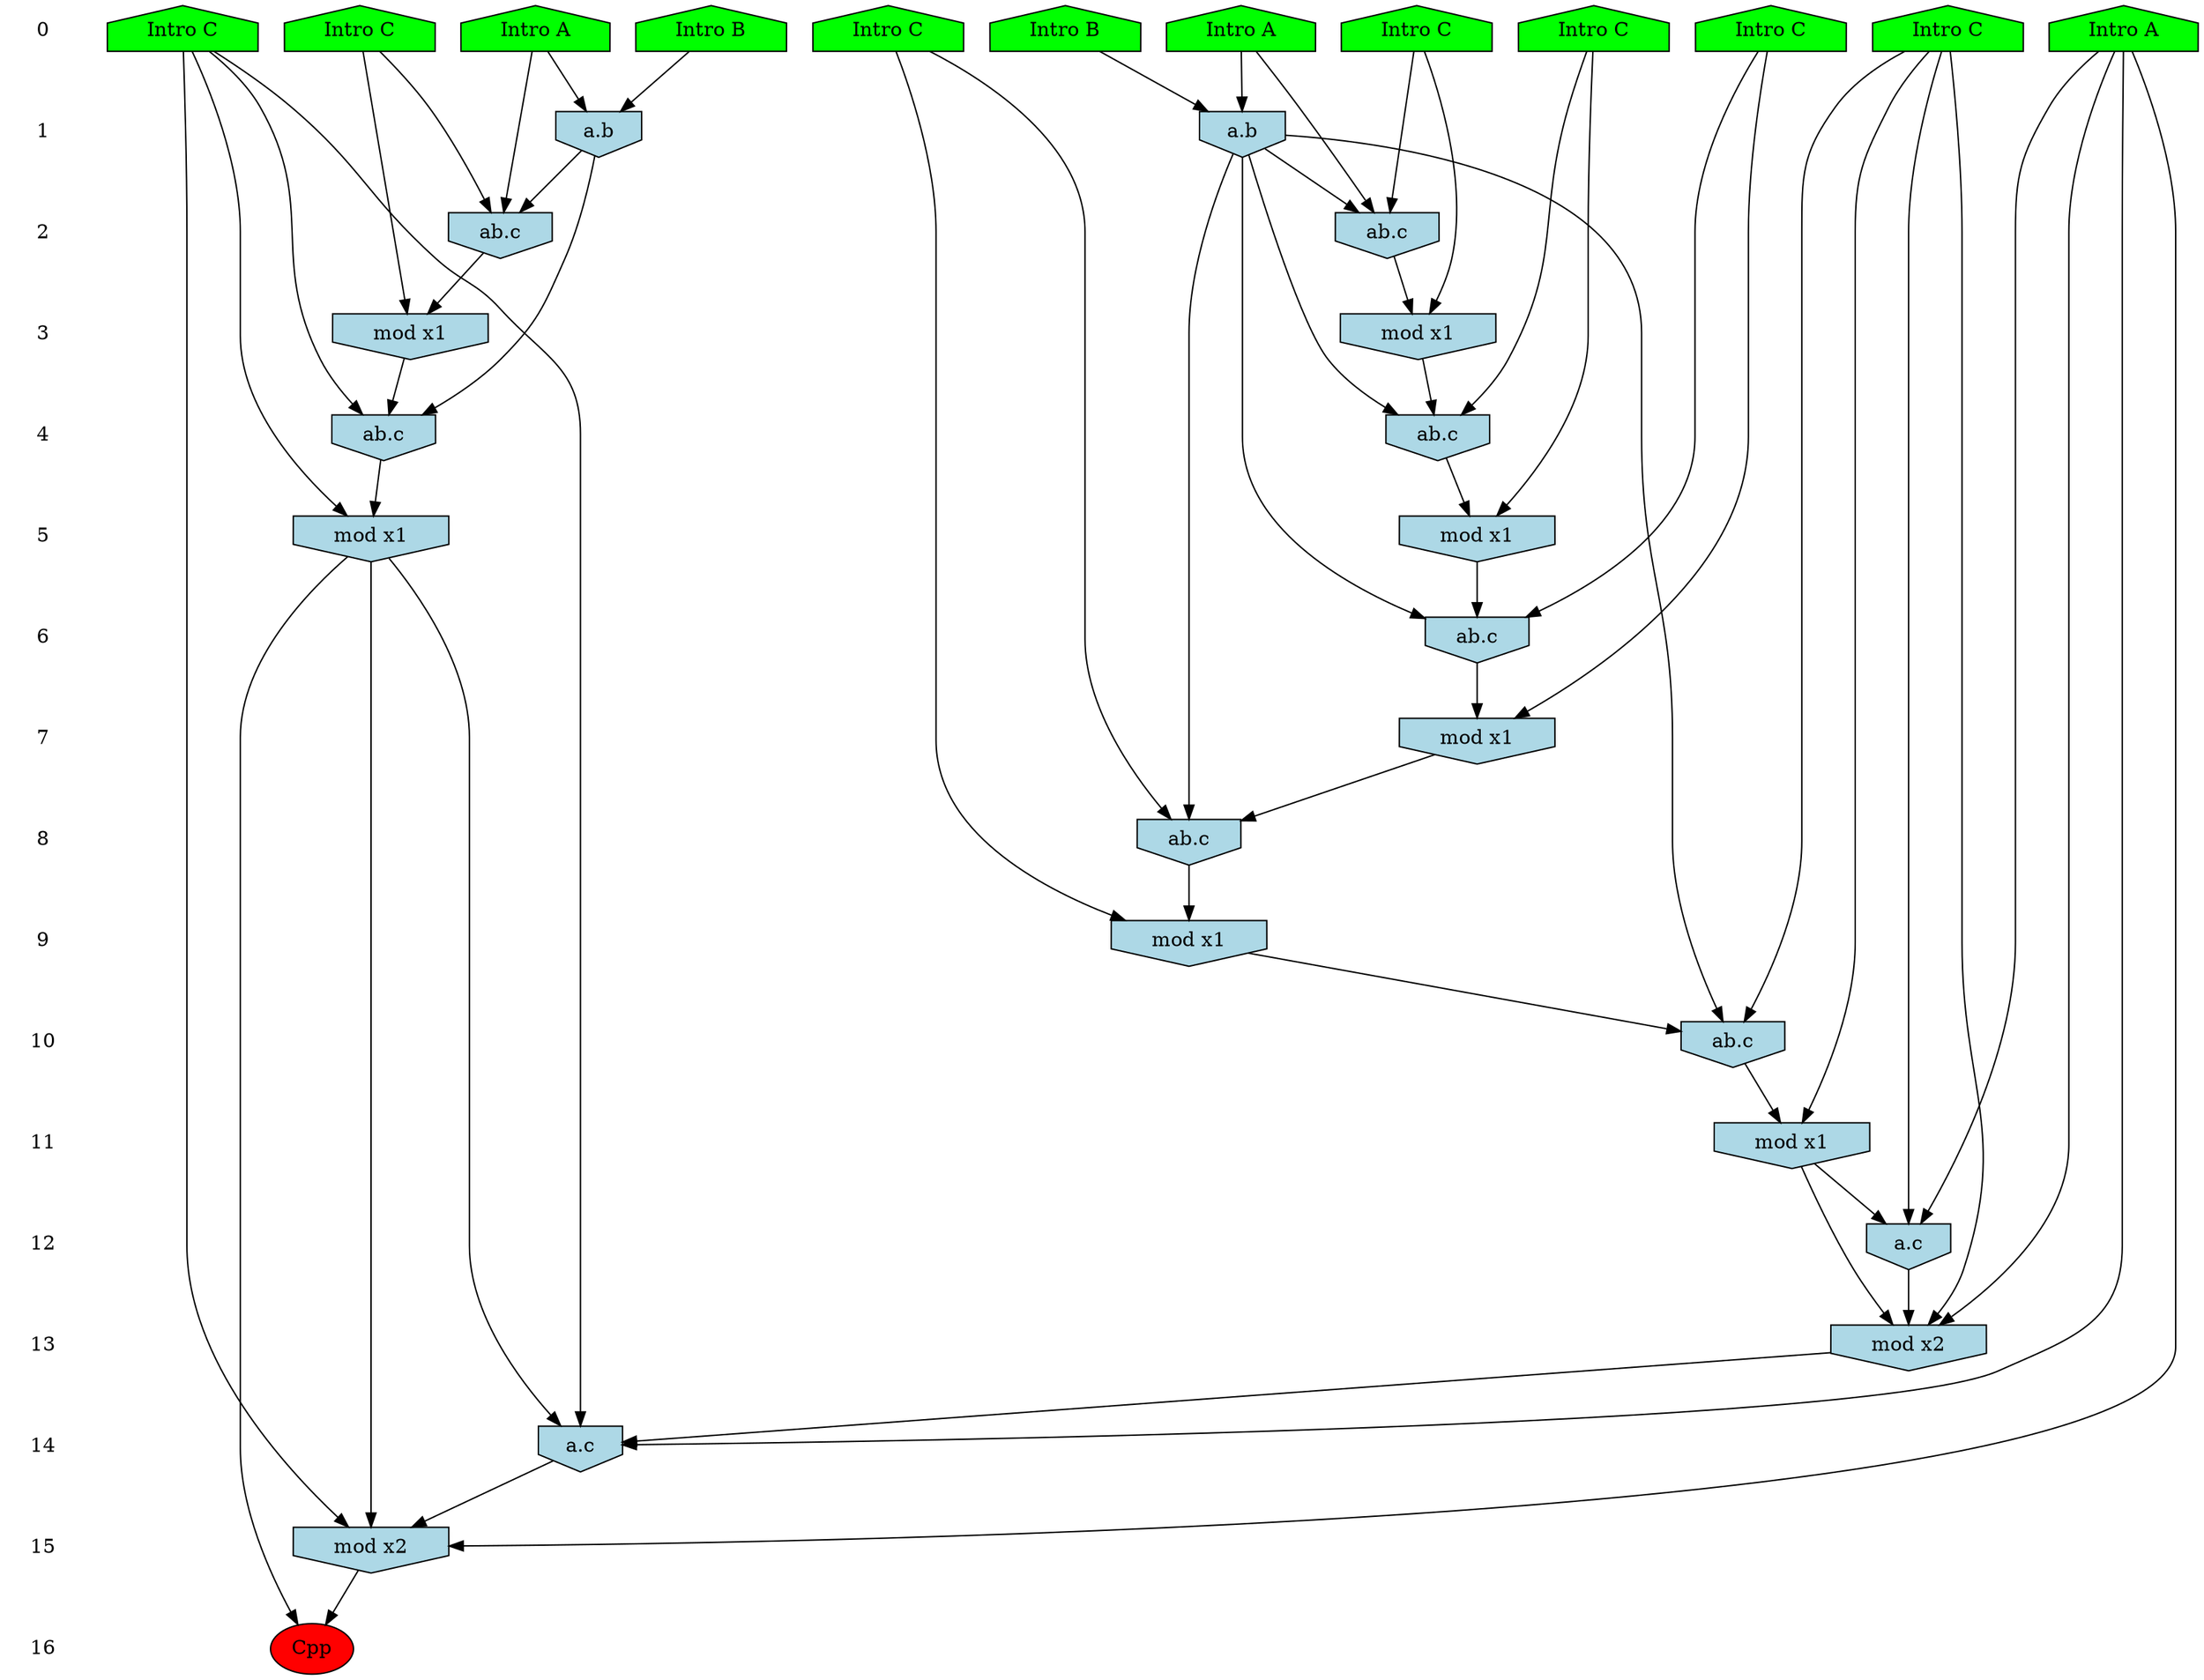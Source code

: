 /* Compression of 2 causal flows obtained in average at 1.721692E+01 t.u */
/* Compressed causal flows were: [2804;3221] */
digraph G{
 ranksep=.5 ; 
{ rank = same ; "0" [shape=plaintext] ; node_1 [label ="Intro B", shape=house, style=filled, fillcolor=green] ;
node_2 [label ="Intro A", shape=house, style=filled, fillcolor=green] ;
node_3 [label ="Intro A", shape=house, style=filled, fillcolor=green] ;
node_4 [label ="Intro A", shape=house, style=filled, fillcolor=green] ;
node_5 [label ="Intro B", shape=house, style=filled, fillcolor=green] ;
node_6 [label ="Intro C", shape=house, style=filled, fillcolor=green] ;
node_7 [label ="Intro C", shape=house, style=filled, fillcolor=green] ;
node_8 [label ="Intro C", shape=house, style=filled, fillcolor=green] ;
node_9 [label ="Intro C", shape=house, style=filled, fillcolor=green] ;
node_10 [label ="Intro C", shape=house, style=filled, fillcolor=green] ;
node_11 [label ="Intro C", shape=house, style=filled, fillcolor=green] ;
node_12 [label ="Intro C", shape=house, style=filled, fillcolor=green] ;
}
{ rank = same ; "1" [shape=plaintext] ; node_13 [label="a.b", shape=invhouse, style=filled, fillcolor = lightblue] ;
node_18 [label="a.b", shape=invhouse, style=filled, fillcolor = lightblue] ;
}
{ rank = same ; "2" [shape=plaintext] ; node_14 [label="ab.c", shape=invhouse, style=filled, fillcolor = lightblue] ;
node_19 [label="ab.c", shape=invhouse, style=filled, fillcolor = lightblue] ;
}
{ rank = same ; "3" [shape=plaintext] ; node_15 [label="mod x1", shape=invhouse, style=filled, fillcolor = lightblue] ;
node_20 [label="mod x1", shape=invhouse, style=filled, fillcolor = lightblue] ;
}
{ rank = same ; "4" [shape=plaintext] ; node_16 [label="ab.c", shape=invhouse, style=filled, fillcolor = lightblue] ;
node_21 [label="ab.c", shape=invhouse, style=filled, fillcolor = lightblue] ;
}
{ rank = same ; "5" [shape=plaintext] ; node_17 [label="mod x1", shape=invhouse, style=filled, fillcolor = lightblue] ;
node_22 [label="mod x1", shape=invhouse, style=filled, fillcolor = lightblue] ;
}
{ rank = same ; "6" [shape=plaintext] ; node_23 [label="ab.c", shape=invhouse, style=filled, fillcolor = lightblue] ;
}
{ rank = same ; "7" [shape=plaintext] ; node_24 [label="mod x1", shape=invhouse, style=filled, fillcolor = lightblue] ;
}
{ rank = same ; "8" [shape=plaintext] ; node_25 [label="ab.c", shape=invhouse, style=filled, fillcolor = lightblue] ;
}
{ rank = same ; "9" [shape=plaintext] ; node_26 [label="mod x1", shape=invhouse, style=filled, fillcolor = lightblue] ;
}
{ rank = same ; "10" [shape=plaintext] ; node_27 [label="ab.c", shape=invhouse, style=filled, fillcolor = lightblue] ;
}
{ rank = same ; "11" [shape=plaintext] ; node_28 [label="mod x1", shape=invhouse, style=filled, fillcolor = lightblue] ;
}
{ rank = same ; "12" [shape=plaintext] ; node_29 [label="a.c", shape=invhouse, style=filled, fillcolor = lightblue] ;
}
{ rank = same ; "13" [shape=plaintext] ; node_30 [label="mod x2", shape=invhouse, style=filled, fillcolor = lightblue] ;
}
{ rank = same ; "14" [shape=plaintext] ; node_31 [label="a.c", shape=invhouse, style=filled, fillcolor = lightblue] ;
}
{ rank = same ; "15" [shape=plaintext] ; node_32 [label="mod x2", shape=invhouse, style=filled, fillcolor = lightblue] ;
}
{ rank = same ; "16" [shape=plaintext] ; node_33 [label ="Cpp", style=filled, fillcolor=red] ;
}
"0" -> "1" [style="invis"]; 
"1" -> "2" [style="invis"]; 
"2" -> "3" [style="invis"]; 
"3" -> "4" [style="invis"]; 
"4" -> "5" [style="invis"]; 
"5" -> "6" [style="invis"]; 
"6" -> "7" [style="invis"]; 
"7" -> "8" [style="invis"]; 
"8" -> "9" [style="invis"]; 
"9" -> "10" [style="invis"]; 
"10" -> "11" [style="invis"]; 
"11" -> "12" [style="invis"]; 
"12" -> "13" [style="invis"]; 
"13" -> "14" [style="invis"]; 
"14" -> "15" [style="invis"]; 
"15" -> "16" [style="invis"]; 
node_4 -> node_13
node_5 -> node_13
node_4 -> node_14
node_12 -> node_14
node_13 -> node_14
node_12 -> node_15
node_14 -> node_15
node_11 -> node_16
node_13 -> node_16
node_15 -> node_16
node_11 -> node_17
node_16 -> node_17
node_1 -> node_18
node_2 -> node_18
node_2 -> node_19
node_9 -> node_19
node_18 -> node_19
node_9 -> node_20
node_19 -> node_20
node_6 -> node_21
node_18 -> node_21
node_20 -> node_21
node_6 -> node_22
node_21 -> node_22
node_10 -> node_23
node_18 -> node_23
node_22 -> node_23
node_10 -> node_24
node_23 -> node_24
node_8 -> node_25
node_18 -> node_25
node_24 -> node_25
node_8 -> node_26
node_25 -> node_26
node_7 -> node_27
node_18 -> node_27
node_26 -> node_27
node_7 -> node_28
node_27 -> node_28
node_3 -> node_29
node_7 -> node_29
node_28 -> node_29
node_3 -> node_30
node_7 -> node_30
node_28 -> node_30
node_29 -> node_30
node_3 -> node_31
node_11 -> node_31
node_17 -> node_31
node_30 -> node_31
node_3 -> node_32
node_11 -> node_32
node_17 -> node_32
node_31 -> node_32
node_17 -> node_33
node_32 -> node_33
}
/*
 Dot generation time: 0.000628
*/